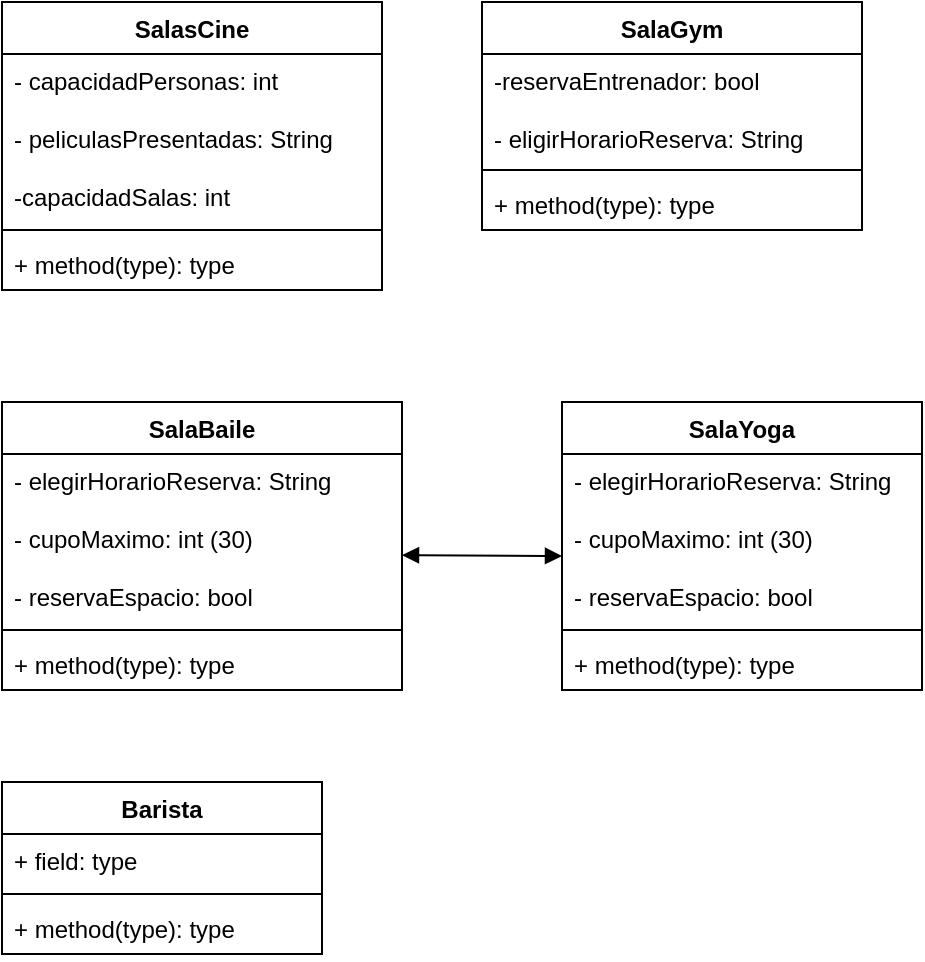 <mxfile version="24.8.4">
  <diagram id="C5RBs43oDa-KdzZeNtuy" name="Page-1">
    <mxGraphModel dx="593" dy="1783" grid="1" gridSize="10" guides="1" tooltips="1" connect="1" arrows="1" fold="1" page="1" pageScale="1" pageWidth="827" pageHeight="1169" math="0" shadow="0">
      <root>
        <mxCell id="WIyWlLk6GJQsqaUBKTNV-0" />
        <mxCell id="WIyWlLk6GJQsqaUBKTNV-1" parent="WIyWlLk6GJQsqaUBKTNV-0" />
        <mxCell id="xDo69KHjv8QRunsJBPLD-2" value="SalasCine&lt;div&gt;&lt;br&gt;&lt;/div&gt;" style="swimlane;fontStyle=1;align=center;verticalAlign=top;childLayout=stackLayout;horizontal=1;startSize=26;horizontalStack=0;resizeParent=1;resizeParentMax=0;resizeLast=0;collapsible=1;marginBottom=0;whiteSpace=wrap;html=1;" vertex="1" parent="WIyWlLk6GJQsqaUBKTNV-1">
          <mxGeometry x="190" y="-1120" width="190" height="144" as="geometry">
            <mxRectangle x="100" y="550" width="100" height="40" as="alternateBounds" />
          </mxGeometry>
        </mxCell>
        <mxCell id="xDo69KHjv8QRunsJBPLD-3" value="- capacidadPersonas: int&lt;div&gt;&lt;br&gt;&lt;div&gt;- peliculasPresentadas: String&lt;/div&gt;&lt;/div&gt;&lt;div&gt;&lt;br&gt;&lt;/div&gt;&lt;div&gt;-capacidadSalas: int&amp;nbsp;&lt;/div&gt;" style="text;strokeColor=none;fillColor=none;align=left;verticalAlign=top;spacingLeft=4;spacingRight=4;overflow=hidden;rotatable=0;points=[[0,0.5],[1,0.5]];portConstraint=eastwest;whiteSpace=wrap;html=1;" vertex="1" parent="xDo69KHjv8QRunsJBPLD-2">
          <mxGeometry y="26" width="190" height="84" as="geometry" />
        </mxCell>
        <mxCell id="xDo69KHjv8QRunsJBPLD-4" value="" style="line;strokeWidth=1;fillColor=none;align=left;verticalAlign=middle;spacingTop=-1;spacingLeft=3;spacingRight=3;rotatable=0;labelPosition=right;points=[];portConstraint=eastwest;strokeColor=inherit;" vertex="1" parent="xDo69KHjv8QRunsJBPLD-2">
          <mxGeometry y="110" width="190" height="8" as="geometry" />
        </mxCell>
        <mxCell id="xDo69KHjv8QRunsJBPLD-5" value="+ method(type): type" style="text;strokeColor=none;fillColor=none;align=left;verticalAlign=top;spacingLeft=4;spacingRight=4;overflow=hidden;rotatable=0;points=[[0,0.5],[1,0.5]];portConstraint=eastwest;whiteSpace=wrap;html=1;" vertex="1" parent="xDo69KHjv8QRunsJBPLD-2">
          <mxGeometry y="118" width="190" height="26" as="geometry" />
        </mxCell>
        <mxCell id="xDo69KHjv8QRunsJBPLD-7" value="SalaGym" style="swimlane;fontStyle=1;align=center;verticalAlign=top;childLayout=stackLayout;horizontal=1;startSize=26;horizontalStack=0;resizeParent=1;resizeParentMax=0;resizeLast=0;collapsible=1;marginBottom=0;whiteSpace=wrap;html=1;" vertex="1" parent="WIyWlLk6GJQsqaUBKTNV-1">
          <mxGeometry x="430" y="-1120" width="190" height="114" as="geometry" />
        </mxCell>
        <mxCell id="xDo69KHjv8QRunsJBPLD-8" value="-reservaEntrenador: bool&lt;div&gt;&lt;br&gt;&lt;/div&gt;&lt;div&gt;- eligirHorarioReserva: String&lt;/div&gt;" style="text;strokeColor=none;fillColor=none;align=left;verticalAlign=top;spacingLeft=4;spacingRight=4;overflow=hidden;rotatable=0;points=[[0,0.5],[1,0.5]];portConstraint=eastwest;whiteSpace=wrap;html=1;" vertex="1" parent="xDo69KHjv8QRunsJBPLD-7">
          <mxGeometry y="26" width="190" height="54" as="geometry" />
        </mxCell>
        <mxCell id="xDo69KHjv8QRunsJBPLD-9" value="" style="line;strokeWidth=1;fillColor=none;align=left;verticalAlign=middle;spacingTop=-1;spacingLeft=3;spacingRight=3;rotatable=0;labelPosition=right;points=[];portConstraint=eastwest;strokeColor=inherit;" vertex="1" parent="xDo69KHjv8QRunsJBPLD-7">
          <mxGeometry y="80" width="190" height="8" as="geometry" />
        </mxCell>
        <mxCell id="xDo69KHjv8QRunsJBPLD-10" value="+ method(type): type" style="text;strokeColor=none;fillColor=none;align=left;verticalAlign=top;spacingLeft=4;spacingRight=4;overflow=hidden;rotatable=0;points=[[0,0.5],[1,0.5]];portConstraint=eastwest;whiteSpace=wrap;html=1;" vertex="1" parent="xDo69KHjv8QRunsJBPLD-7">
          <mxGeometry y="88" width="190" height="26" as="geometry" />
        </mxCell>
        <mxCell id="xDo69KHjv8QRunsJBPLD-12" value="SalaBaile" style="swimlane;fontStyle=1;align=center;verticalAlign=top;childLayout=stackLayout;horizontal=1;startSize=26;horizontalStack=0;resizeParent=1;resizeParentMax=0;resizeLast=0;collapsible=1;marginBottom=0;whiteSpace=wrap;html=1;" vertex="1" parent="WIyWlLk6GJQsqaUBKTNV-1">
          <mxGeometry x="190" y="-920" width="200" height="144" as="geometry" />
        </mxCell>
        <mxCell id="xDo69KHjv8QRunsJBPLD-13" value="- elegirHorarioReserva: String&lt;div&gt;&lt;br&gt;&lt;/div&gt;&lt;div&gt;- cupoMaximo: int (30)&lt;/div&gt;&lt;div&gt;&lt;br&gt;&lt;/div&gt;&lt;div&gt;- reservaEspacio: bool&lt;/div&gt;" style="text;strokeColor=none;fillColor=none;align=left;verticalAlign=top;spacingLeft=4;spacingRight=4;overflow=hidden;rotatable=0;points=[[0,0.5],[1,0.5]];portConstraint=eastwest;whiteSpace=wrap;html=1;" vertex="1" parent="xDo69KHjv8QRunsJBPLD-12">
          <mxGeometry y="26" width="200" height="84" as="geometry" />
        </mxCell>
        <mxCell id="xDo69KHjv8QRunsJBPLD-14" value="" style="line;strokeWidth=1;fillColor=none;align=left;verticalAlign=middle;spacingTop=-1;spacingLeft=3;spacingRight=3;rotatable=0;labelPosition=right;points=[];portConstraint=eastwest;strokeColor=inherit;" vertex="1" parent="xDo69KHjv8QRunsJBPLD-12">
          <mxGeometry y="110" width="200" height="8" as="geometry" />
        </mxCell>
        <mxCell id="xDo69KHjv8QRunsJBPLD-15" value="+ method(type): type" style="text;strokeColor=none;fillColor=none;align=left;verticalAlign=top;spacingLeft=4;spacingRight=4;overflow=hidden;rotatable=0;points=[[0,0.5],[1,0.5]];portConstraint=eastwest;whiteSpace=wrap;html=1;" vertex="1" parent="xDo69KHjv8QRunsJBPLD-12">
          <mxGeometry y="118" width="200" height="26" as="geometry" />
        </mxCell>
        <mxCell id="xDo69KHjv8QRunsJBPLD-16" value="" style="endArrow=block;startArrow=block;endFill=1;startFill=1;html=1;rounded=0;" edge="1" parent="WIyWlLk6GJQsqaUBKTNV-1">
          <mxGeometry width="160" relative="1" as="geometry">
            <mxPoint x="390" y="-843.42" as="sourcePoint" />
            <mxPoint x="470" y="-843" as="targetPoint" />
          </mxGeometry>
        </mxCell>
        <mxCell id="xDo69KHjv8QRunsJBPLD-17" value="SalaYoga&lt;div&gt;&lt;br&gt;&lt;/div&gt;" style="swimlane;fontStyle=1;align=center;verticalAlign=top;childLayout=stackLayout;horizontal=1;startSize=26;horizontalStack=0;resizeParent=1;resizeParentMax=0;resizeLast=0;collapsible=1;marginBottom=0;whiteSpace=wrap;html=1;" vertex="1" parent="WIyWlLk6GJQsqaUBKTNV-1">
          <mxGeometry x="470" y="-920" width="180" height="144" as="geometry" />
        </mxCell>
        <mxCell id="xDo69KHjv8QRunsJBPLD-18" value="- elegirHorarioReserva: String&lt;div&gt;&lt;br&gt;&lt;/div&gt;&lt;div&gt;- cupoMaximo: int (30)&lt;/div&gt;&lt;div&gt;&lt;br&gt;&lt;/div&gt;&lt;div&gt;- reservaEspacio: bool&lt;/div&gt;" style="text;strokeColor=none;fillColor=none;align=left;verticalAlign=top;spacingLeft=4;spacingRight=4;overflow=hidden;rotatable=0;points=[[0,0.5],[1,0.5]];portConstraint=eastwest;whiteSpace=wrap;html=1;" vertex="1" parent="xDo69KHjv8QRunsJBPLD-17">
          <mxGeometry y="26" width="180" height="84" as="geometry" />
        </mxCell>
        <mxCell id="xDo69KHjv8QRunsJBPLD-19" value="" style="line;strokeWidth=1;fillColor=none;align=left;verticalAlign=middle;spacingTop=-1;spacingLeft=3;spacingRight=3;rotatable=0;labelPosition=right;points=[];portConstraint=eastwest;strokeColor=inherit;" vertex="1" parent="xDo69KHjv8QRunsJBPLD-17">
          <mxGeometry y="110" width="180" height="8" as="geometry" />
        </mxCell>
        <mxCell id="xDo69KHjv8QRunsJBPLD-20" value="+ method(type): type" style="text;strokeColor=none;fillColor=none;align=left;verticalAlign=top;spacingLeft=4;spacingRight=4;overflow=hidden;rotatable=0;points=[[0,0.5],[1,0.5]];portConstraint=eastwest;whiteSpace=wrap;html=1;" vertex="1" parent="xDo69KHjv8QRunsJBPLD-17">
          <mxGeometry y="118" width="180" height="26" as="geometry" />
        </mxCell>
        <mxCell id="xDo69KHjv8QRunsJBPLD-21" value="Barista&lt;div&gt;&lt;br&gt;&lt;/div&gt;" style="swimlane;fontStyle=1;align=center;verticalAlign=top;childLayout=stackLayout;horizontal=1;startSize=26;horizontalStack=0;resizeParent=1;resizeParentMax=0;resizeLast=0;collapsible=1;marginBottom=0;whiteSpace=wrap;html=1;" vertex="1" parent="WIyWlLk6GJQsqaUBKTNV-1">
          <mxGeometry x="190" y="-730" width="160" height="86" as="geometry" />
        </mxCell>
        <mxCell id="xDo69KHjv8QRunsJBPLD-22" value="+ field: type" style="text;strokeColor=none;fillColor=none;align=left;verticalAlign=top;spacingLeft=4;spacingRight=4;overflow=hidden;rotatable=0;points=[[0,0.5],[1,0.5]];portConstraint=eastwest;whiteSpace=wrap;html=1;" vertex="1" parent="xDo69KHjv8QRunsJBPLD-21">
          <mxGeometry y="26" width="160" height="26" as="geometry" />
        </mxCell>
        <mxCell id="xDo69KHjv8QRunsJBPLD-23" value="" style="line;strokeWidth=1;fillColor=none;align=left;verticalAlign=middle;spacingTop=-1;spacingLeft=3;spacingRight=3;rotatable=0;labelPosition=right;points=[];portConstraint=eastwest;strokeColor=inherit;" vertex="1" parent="xDo69KHjv8QRunsJBPLD-21">
          <mxGeometry y="52" width="160" height="8" as="geometry" />
        </mxCell>
        <mxCell id="xDo69KHjv8QRunsJBPLD-24" value="+ method(type): type" style="text;strokeColor=none;fillColor=none;align=left;verticalAlign=top;spacingLeft=4;spacingRight=4;overflow=hidden;rotatable=0;points=[[0,0.5],[1,0.5]];portConstraint=eastwest;whiteSpace=wrap;html=1;" vertex="1" parent="xDo69KHjv8QRunsJBPLD-21">
          <mxGeometry y="60" width="160" height="26" as="geometry" />
        </mxCell>
      </root>
    </mxGraphModel>
  </diagram>
</mxfile>
